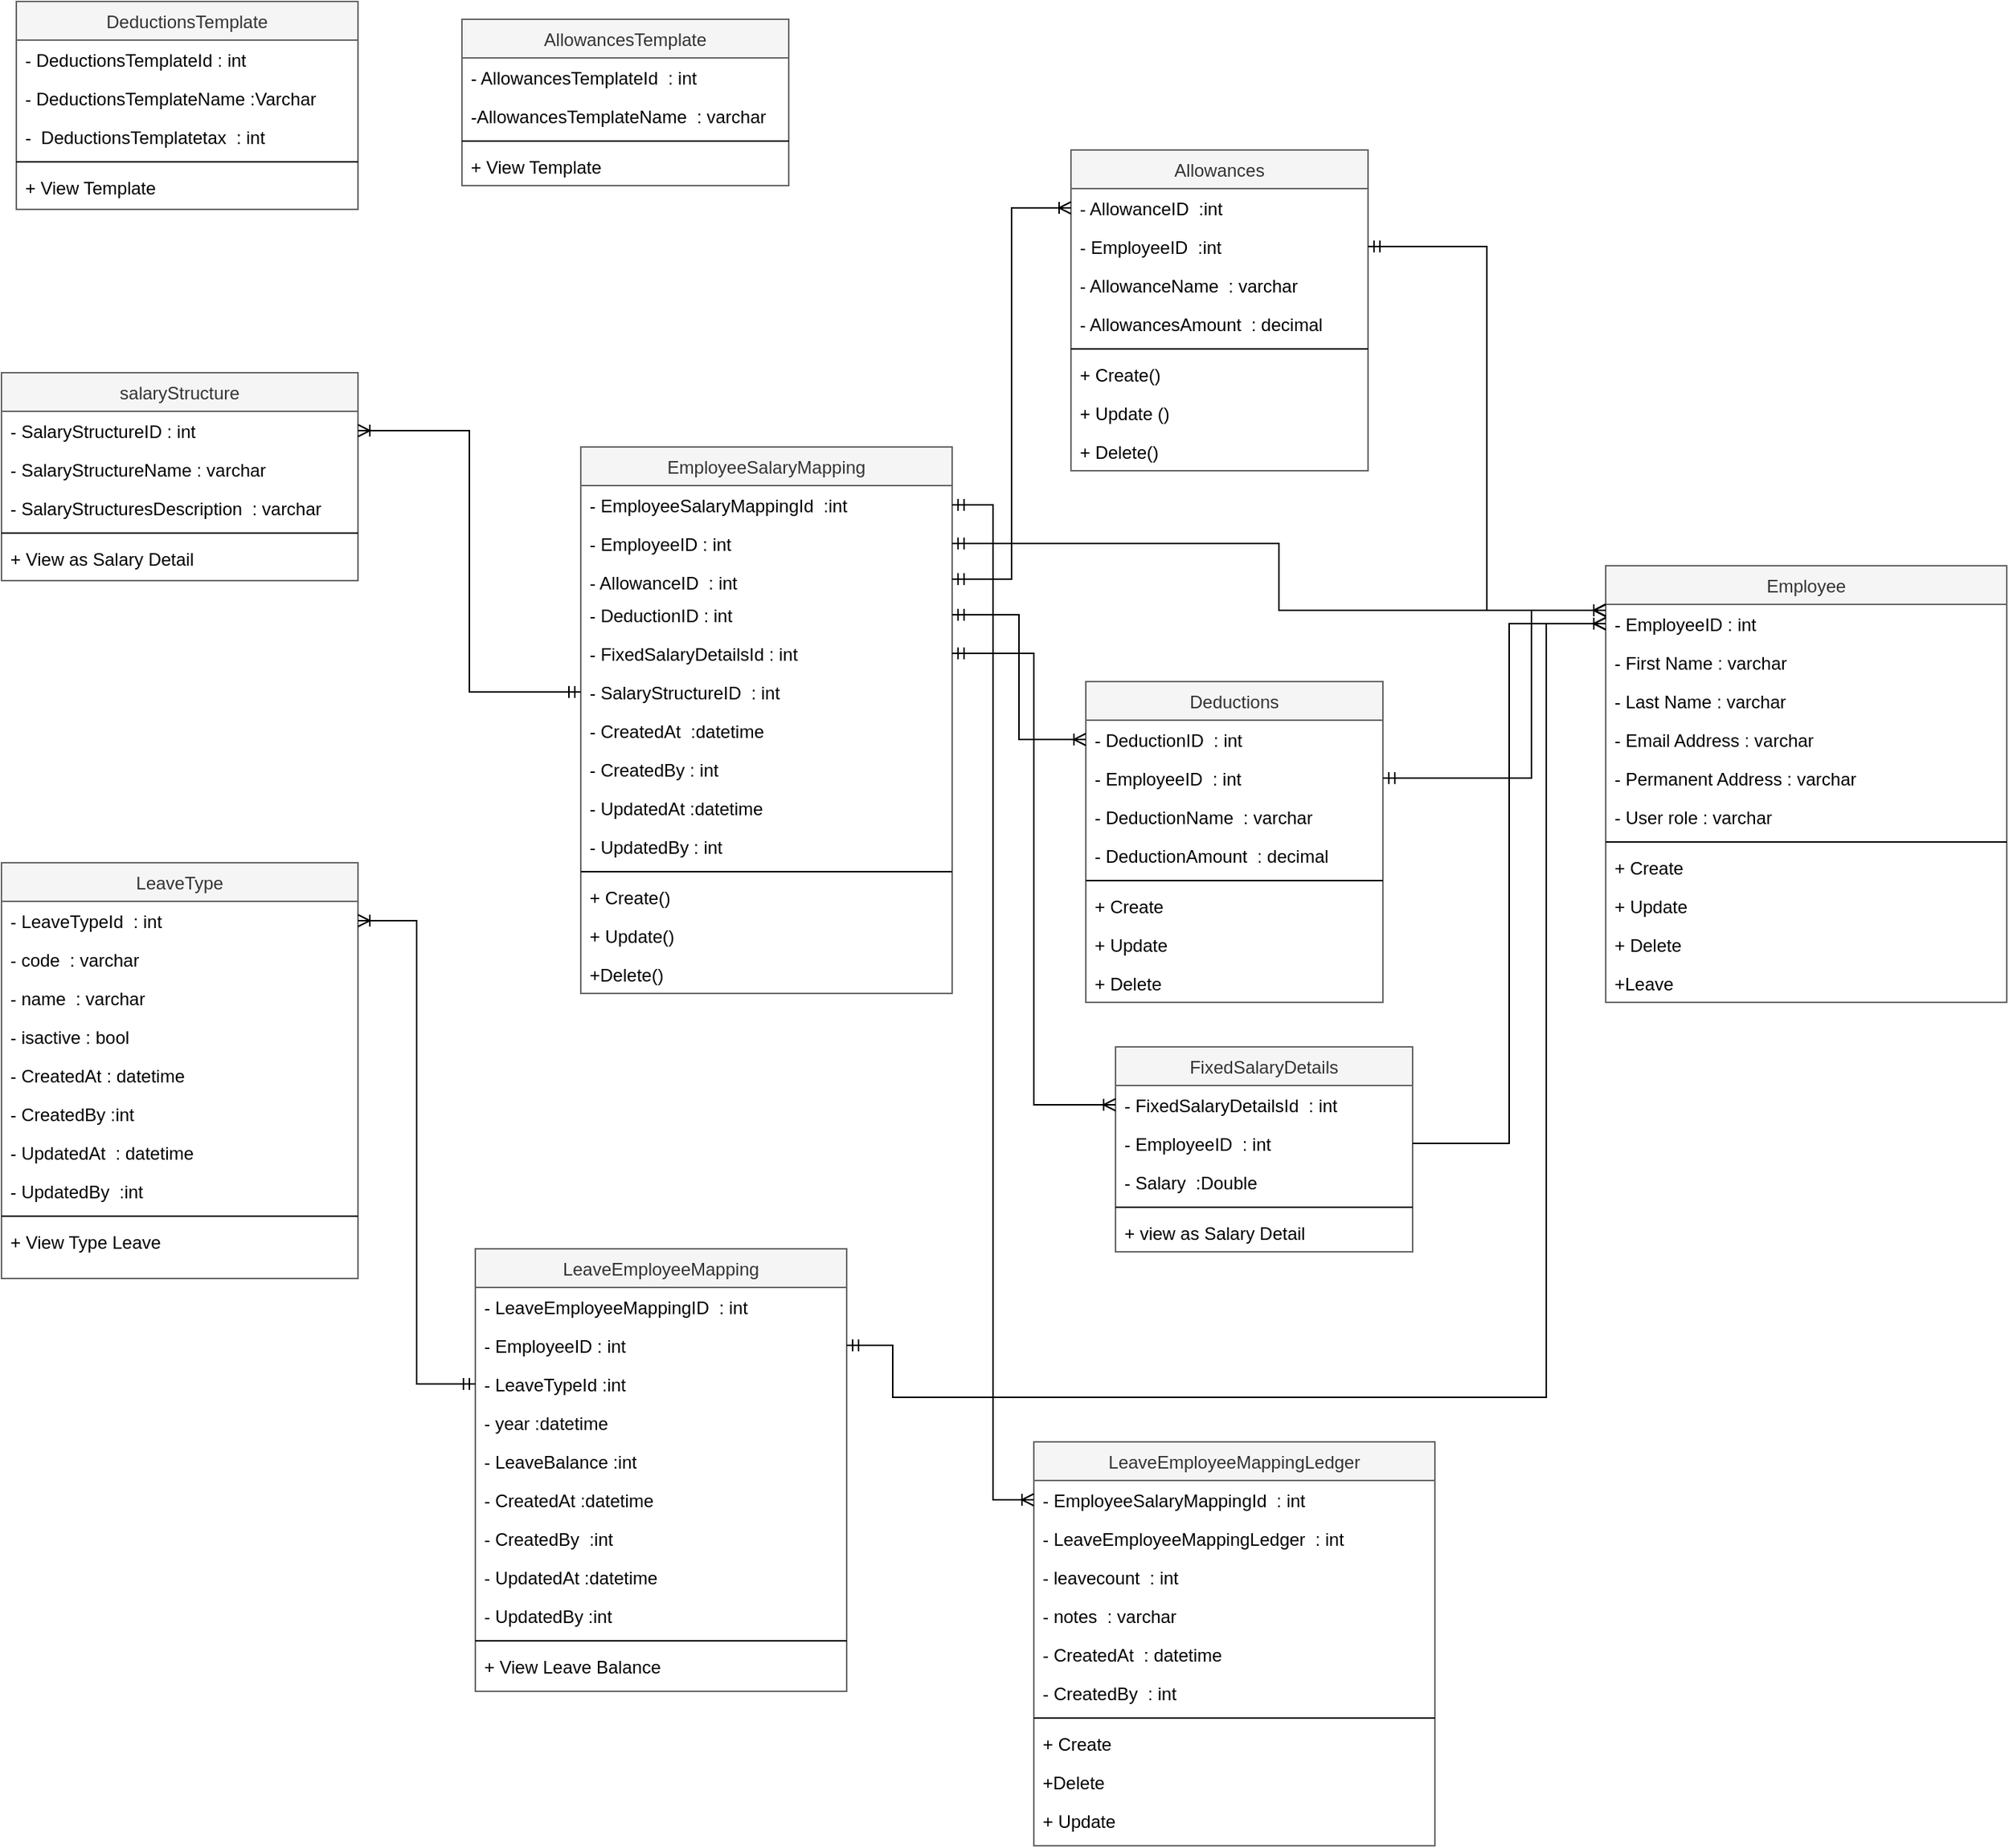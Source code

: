 <mxfile version="23.1.5" type="device">
  <diagram id="C5RBs43oDa-KdzZeNtuy" name="Page-1">
    <mxGraphModel dx="1434" dy="844" grid="1" gridSize="10" guides="1" tooltips="1" connect="1" arrows="1" fold="1" page="1" pageScale="1" pageWidth="827" pageHeight="1169" math="0" shadow="0">
      <root>
        <mxCell id="WIyWlLk6GJQsqaUBKTNV-0" />
        <mxCell id="WIyWlLk6GJQsqaUBKTNV-1" parent="WIyWlLk6GJQsqaUBKTNV-0" />
        <mxCell id="zkfFHV4jXpPFQw0GAbJ--0" value="Employee" style="swimlane;fontStyle=0;align=center;verticalAlign=top;childLayout=stackLayout;horizontal=1;startSize=26;horizontalStack=0;resizeParent=1;resizeLast=0;collapsible=1;marginBottom=0;rounded=0;shadow=0;strokeWidth=1;fillColor=#f5f5f5;fontColor=#333333;strokeColor=#666666;" parent="WIyWlLk6GJQsqaUBKTNV-1" vertex="1">
          <mxGeometry x="1160" y="400" width="270" height="294" as="geometry">
            <mxRectangle x="230" y="140" width="160" height="26" as="alternateBounds" />
          </mxGeometry>
        </mxCell>
        <mxCell id="zkfFHV4jXpPFQw0GAbJ--1" value="- EmployeeID : int" style="text;align=left;verticalAlign=top;spacingLeft=4;spacingRight=4;overflow=hidden;rotatable=0;points=[[0,0.5],[1,0.5]];portConstraint=eastwest;" parent="zkfFHV4jXpPFQw0GAbJ--0" vertex="1">
          <mxGeometry y="26" width="270" height="26" as="geometry" />
        </mxCell>
        <mxCell id="zkfFHV4jXpPFQw0GAbJ--2" value="- First Name : varchar" style="text;align=left;verticalAlign=top;spacingLeft=4;spacingRight=4;overflow=hidden;rotatable=0;points=[[0,0.5],[1,0.5]];portConstraint=eastwest;rounded=0;shadow=0;html=0;" parent="zkfFHV4jXpPFQw0GAbJ--0" vertex="1">
          <mxGeometry y="52" width="270" height="26" as="geometry" />
        </mxCell>
        <mxCell id="l7qwaDO7cJdVPo3V-h0B-66" value="- Last Name : varchar" style="text;align=left;verticalAlign=top;spacingLeft=4;spacingRight=4;overflow=hidden;rotatable=0;points=[[0,0.5],[1,0.5]];portConstraint=eastwest;rounded=0;shadow=0;html=0;" parent="zkfFHV4jXpPFQw0GAbJ--0" vertex="1">
          <mxGeometry y="78" width="270" height="26" as="geometry" />
        </mxCell>
        <mxCell id="l7qwaDO7cJdVPo3V-h0B-56" value="- Email Address : varchar" style="text;align=left;verticalAlign=top;spacingLeft=4;spacingRight=4;overflow=hidden;rotatable=0;points=[[0,0.5],[1,0.5]];portConstraint=eastwest;rounded=0;shadow=0;html=0;" parent="zkfFHV4jXpPFQw0GAbJ--0" vertex="1">
          <mxGeometry y="104" width="270" height="26" as="geometry" />
        </mxCell>
        <mxCell id="l7qwaDO7cJdVPo3V-h0B-57" value="- Permanent Address : varchar" style="text;align=left;verticalAlign=top;spacingLeft=4;spacingRight=4;overflow=hidden;rotatable=0;points=[[0,0.5],[1,0.5]];portConstraint=eastwest;rounded=0;shadow=0;html=0;" parent="zkfFHV4jXpPFQw0GAbJ--0" vertex="1">
          <mxGeometry y="130" width="270" height="26" as="geometry" />
        </mxCell>
        <mxCell id="l7qwaDO7cJdVPo3V-h0B-58" value="- User role : varchar" style="text;align=left;verticalAlign=top;spacingLeft=4;spacingRight=4;overflow=hidden;rotatable=0;points=[[0,0.5],[1,0.5]];portConstraint=eastwest;rounded=0;shadow=0;html=0;" parent="zkfFHV4jXpPFQw0GAbJ--0" vertex="1">
          <mxGeometry y="156" width="270" height="26" as="geometry" />
        </mxCell>
        <mxCell id="zkfFHV4jXpPFQw0GAbJ--4" value="" style="line;html=1;strokeWidth=1;align=left;verticalAlign=middle;spacingTop=-1;spacingLeft=3;spacingRight=3;rotatable=0;labelPosition=right;points=[];portConstraint=eastwest;" parent="zkfFHV4jXpPFQw0GAbJ--0" vertex="1">
          <mxGeometry y="182" width="270" height="8" as="geometry" />
        </mxCell>
        <mxCell id="UDZQQTCmkFuAUML0M9S1-17" value="+ Create" style="text;align=left;verticalAlign=top;spacingLeft=4;spacingRight=4;overflow=hidden;rotatable=0;points=[[0,0.5],[1,0.5]];portConstraint=eastwest;rounded=0;shadow=0;html=0;" parent="zkfFHV4jXpPFQw0GAbJ--0" vertex="1">
          <mxGeometry y="190" width="270" height="26" as="geometry" />
        </mxCell>
        <mxCell id="UDZQQTCmkFuAUML0M9S1-18" value="+ Update" style="text;align=left;verticalAlign=top;spacingLeft=4;spacingRight=4;overflow=hidden;rotatable=0;points=[[0,0.5],[1,0.5]];portConstraint=eastwest;rounded=0;shadow=0;html=0;" parent="zkfFHV4jXpPFQw0GAbJ--0" vertex="1">
          <mxGeometry y="216" width="270" height="26" as="geometry" />
        </mxCell>
        <mxCell id="UDZQQTCmkFuAUML0M9S1-19" value="+ Delete" style="text;align=left;verticalAlign=top;spacingLeft=4;spacingRight=4;overflow=hidden;rotatable=0;points=[[0,0.5],[1,0.5]];portConstraint=eastwest;rounded=0;shadow=0;html=0;" parent="zkfFHV4jXpPFQw0GAbJ--0" vertex="1">
          <mxGeometry y="242" width="270" height="26" as="geometry" />
        </mxCell>
        <mxCell id="UDZQQTCmkFuAUML0M9S1-20" value="+Leave" style="text;align=left;verticalAlign=top;spacingLeft=4;spacingRight=4;overflow=hidden;rotatable=0;points=[[0,0.5],[1,0.5]];portConstraint=eastwest;rounded=0;shadow=0;html=0;" parent="zkfFHV4jXpPFQw0GAbJ--0" vertex="1">
          <mxGeometry y="268" width="270" height="26" as="geometry" />
        </mxCell>
        <mxCell id="zkfFHV4jXpPFQw0GAbJ--6" value="salaryStructure" style="swimlane;fontStyle=0;align=center;verticalAlign=top;childLayout=stackLayout;horizontal=1;startSize=26;horizontalStack=0;resizeParent=1;resizeLast=0;collapsible=1;marginBottom=0;rounded=0;shadow=0;strokeWidth=1;fillColor=#f5f5f5;fontColor=#333333;strokeColor=#666666;" parent="WIyWlLk6GJQsqaUBKTNV-1" vertex="1">
          <mxGeometry x="80" y="270" width="240" height="140" as="geometry">
            <mxRectangle x="130" y="380" width="160" height="26" as="alternateBounds" />
          </mxGeometry>
        </mxCell>
        <mxCell id="zkfFHV4jXpPFQw0GAbJ--8" value="- SalaryStructureID : int " style="text;align=left;verticalAlign=top;spacingLeft=4;spacingRight=4;overflow=hidden;rotatable=0;points=[[0,0.5],[1,0.5]];portConstraint=eastwest;rounded=0;shadow=0;html=0;" parent="zkfFHV4jXpPFQw0GAbJ--6" vertex="1">
          <mxGeometry y="26" width="240" height="26" as="geometry" />
        </mxCell>
        <mxCell id="l7qwaDO7cJdVPo3V-h0B-0" value="- SalaryStructureName : varchar" style="text;align=left;verticalAlign=top;spacingLeft=4;spacingRight=4;overflow=hidden;rotatable=0;points=[[0,0.5],[1,0.5]];portConstraint=eastwest;rounded=0;shadow=0;html=0;" parent="zkfFHV4jXpPFQw0GAbJ--6" vertex="1">
          <mxGeometry y="52" width="240" height="26" as="geometry" />
        </mxCell>
        <mxCell id="l7qwaDO7cJdVPo3V-h0B-1" value="- SalaryStructuresDescription  : varchar" style="text;align=left;verticalAlign=top;spacingLeft=4;spacingRight=4;overflow=hidden;rotatable=0;points=[[0,0.5],[1,0.5]];portConstraint=eastwest;rounded=0;shadow=0;html=0;" parent="zkfFHV4jXpPFQw0GAbJ--6" vertex="1">
          <mxGeometry y="78" width="240" height="26" as="geometry" />
        </mxCell>
        <mxCell id="zkfFHV4jXpPFQw0GAbJ--9" value="" style="line;html=1;strokeWidth=1;align=left;verticalAlign=middle;spacingTop=-1;spacingLeft=3;spacingRight=3;rotatable=0;labelPosition=right;points=[];portConstraint=eastwest;" parent="zkfFHV4jXpPFQw0GAbJ--6" vertex="1">
          <mxGeometry y="104" width="240" height="8" as="geometry" />
        </mxCell>
        <mxCell id="UDZQQTCmkFuAUML0M9S1-66" value="+ View as Salary Detail" style="text;align=left;verticalAlign=top;spacingLeft=4;spacingRight=4;overflow=hidden;rotatable=0;points=[[0,0.5],[1,0.5]];portConstraint=eastwest;rounded=0;shadow=0;html=0;" parent="zkfFHV4jXpPFQw0GAbJ--6" vertex="1">
          <mxGeometry y="112" width="240" height="26" as="geometry" />
        </mxCell>
        <mxCell id="zkfFHV4jXpPFQw0GAbJ--13" value="Allowances   " style="swimlane;fontStyle=0;align=center;verticalAlign=top;childLayout=stackLayout;horizontal=1;startSize=26;horizontalStack=0;resizeParent=1;resizeLast=0;collapsible=1;marginBottom=0;rounded=0;shadow=0;strokeWidth=1;fillColor=#f5f5f5;fontColor=#333333;strokeColor=#666666;" parent="WIyWlLk6GJQsqaUBKTNV-1" vertex="1">
          <mxGeometry x="800" y="120" width="200" height="216" as="geometry">
            <mxRectangle x="340" y="380" width="170" height="26" as="alternateBounds" />
          </mxGeometry>
        </mxCell>
        <mxCell id="zkfFHV4jXpPFQw0GAbJ--14" value="- AllowanceID  :int" style="text;align=left;verticalAlign=top;spacingLeft=4;spacingRight=4;overflow=hidden;rotatable=0;points=[[0,0.5],[1,0.5]];portConstraint=eastwest;" parent="zkfFHV4jXpPFQw0GAbJ--13" vertex="1">
          <mxGeometry y="26" width="200" height="26" as="geometry" />
        </mxCell>
        <mxCell id="DMn0NqlIzRuPZ1gUSXcB-1" value="- EmployeeID  :int" style="text;align=left;verticalAlign=top;spacingLeft=4;spacingRight=4;overflow=hidden;rotatable=0;points=[[0,0.5],[1,0.5]];portConstraint=eastwest;" parent="zkfFHV4jXpPFQw0GAbJ--13" vertex="1">
          <mxGeometry y="52" width="200" height="26" as="geometry" />
        </mxCell>
        <mxCell id="l7qwaDO7cJdVPo3V-h0B-2" value="- AllowanceName  : varchar" style="text;align=left;verticalAlign=top;spacingLeft=4;spacingRight=4;overflow=hidden;rotatable=0;points=[[0,0.5],[1,0.5]];portConstraint=eastwest;" parent="zkfFHV4jXpPFQw0GAbJ--13" vertex="1">
          <mxGeometry y="78" width="200" height="26" as="geometry" />
        </mxCell>
        <mxCell id="l7qwaDO7cJdVPo3V-h0B-3" value="- AllowancesAmount  : decimal" style="text;align=left;verticalAlign=top;spacingLeft=4;spacingRight=4;overflow=hidden;rotatable=0;points=[[0,0.5],[1,0.5]];portConstraint=eastwest;" parent="zkfFHV4jXpPFQw0GAbJ--13" vertex="1">
          <mxGeometry y="104" width="200" height="26" as="geometry" />
        </mxCell>
        <mxCell id="zkfFHV4jXpPFQw0GAbJ--15" value="" style="line;html=1;strokeWidth=1;align=left;verticalAlign=middle;spacingTop=-1;spacingLeft=3;spacingRight=3;rotatable=0;labelPosition=right;points=[];portConstraint=eastwest;" parent="zkfFHV4jXpPFQw0GAbJ--13" vertex="1">
          <mxGeometry y="130" width="200" height="8" as="geometry" />
        </mxCell>
        <mxCell id="UDZQQTCmkFuAUML0M9S1-22" value="+ Create()" style="text;align=left;verticalAlign=top;spacingLeft=4;spacingRight=4;overflow=hidden;rotatable=0;points=[[0,0.5],[1,0.5]];portConstraint=eastwest;" parent="zkfFHV4jXpPFQw0GAbJ--13" vertex="1">
          <mxGeometry y="138" width="200" height="26" as="geometry" />
        </mxCell>
        <mxCell id="UDZQQTCmkFuAUML0M9S1-64" value="+ Update ()" style="text;align=left;verticalAlign=top;spacingLeft=4;spacingRight=4;overflow=hidden;rotatable=0;points=[[0,0.5],[1,0.5]];portConstraint=eastwest;" parent="zkfFHV4jXpPFQw0GAbJ--13" vertex="1">
          <mxGeometry y="164" width="200" height="26" as="geometry" />
        </mxCell>
        <mxCell id="UDZQQTCmkFuAUML0M9S1-65" value="+ Delete()" style="text;align=left;verticalAlign=top;spacingLeft=4;spacingRight=4;overflow=hidden;rotatable=0;points=[[0,0.5],[1,0.5]];portConstraint=eastwest;" parent="zkfFHV4jXpPFQw0GAbJ--13" vertex="1">
          <mxGeometry y="190" width="200" height="26" as="geometry" />
        </mxCell>
        <mxCell id="zkfFHV4jXpPFQw0GAbJ--17" value="FixedSalaryDetails" style="swimlane;fontStyle=0;align=center;verticalAlign=top;childLayout=stackLayout;horizontal=1;startSize=26;horizontalStack=0;resizeParent=1;resizeLast=0;collapsible=1;marginBottom=0;rounded=0;shadow=0;strokeWidth=1;fillColor=#f5f5f5;fontColor=#333333;strokeColor=#666666;" parent="WIyWlLk6GJQsqaUBKTNV-1" vertex="1">
          <mxGeometry x="830" y="724" width="200" height="138" as="geometry">
            <mxRectangle x="550" y="140" width="160" height="26" as="alternateBounds" />
          </mxGeometry>
        </mxCell>
        <mxCell id="zkfFHV4jXpPFQw0GAbJ--18" value="- FixedSalaryDetailsId  : int" style="text;align=left;verticalAlign=top;spacingLeft=4;spacingRight=4;overflow=hidden;rotatable=0;points=[[0,0.5],[1,0.5]];portConstraint=eastwest;" parent="zkfFHV4jXpPFQw0GAbJ--17" vertex="1">
          <mxGeometry y="26" width="200" height="26" as="geometry" />
        </mxCell>
        <mxCell id="zkfFHV4jXpPFQw0GAbJ--19" value="- EmployeeID  : int" style="text;align=left;verticalAlign=top;spacingLeft=4;spacingRight=4;overflow=hidden;rotatable=0;points=[[0,0.5],[1,0.5]];portConstraint=eastwest;rounded=0;shadow=0;html=0;" parent="zkfFHV4jXpPFQw0GAbJ--17" vertex="1">
          <mxGeometry y="52" width="200" height="26" as="geometry" />
        </mxCell>
        <mxCell id="zkfFHV4jXpPFQw0GAbJ--20" value="- Salary  :Double" style="text;align=left;verticalAlign=top;spacingLeft=4;spacingRight=4;overflow=hidden;rotatable=0;points=[[0,0.5],[1,0.5]];portConstraint=eastwest;rounded=0;shadow=0;html=0;" parent="zkfFHV4jXpPFQw0GAbJ--17" vertex="1">
          <mxGeometry y="78" width="200" height="26" as="geometry" />
        </mxCell>
        <mxCell id="zkfFHV4jXpPFQw0GAbJ--23" value="" style="line;html=1;strokeWidth=1;align=left;verticalAlign=middle;spacingTop=-1;spacingLeft=3;spacingRight=3;rotatable=0;labelPosition=right;points=[];portConstraint=eastwest;" parent="zkfFHV4jXpPFQw0GAbJ--17" vertex="1">
          <mxGeometry y="104" width="200" height="8" as="geometry" />
        </mxCell>
        <mxCell id="UDZQQTCmkFuAUML0M9S1-58" value="+ view as Salary Detail" style="text;align=left;verticalAlign=top;spacingLeft=4;spacingRight=4;overflow=hidden;rotatable=0;points=[[0,0.5],[1,0.5]];portConstraint=eastwest;rounded=0;shadow=0;html=0;" parent="zkfFHV4jXpPFQw0GAbJ--17" vertex="1">
          <mxGeometry y="112" width="200" height="26" as="geometry" />
        </mxCell>
        <mxCell id="DMn0NqlIzRuPZ1gUSXcB-2" value="AllowancesTemplate " style="swimlane;fontStyle=0;align=center;verticalAlign=top;childLayout=stackLayout;horizontal=1;startSize=26;horizontalStack=0;resizeParent=1;resizeLast=0;collapsible=1;marginBottom=0;rounded=0;shadow=0;strokeWidth=1;fillColor=#f5f5f5;fontColor=#333333;strokeColor=#666666;" parent="WIyWlLk6GJQsqaUBKTNV-1" vertex="1">
          <mxGeometry x="390" y="32" width="220" height="112" as="geometry">
            <mxRectangle x="340" y="380" width="170" height="26" as="alternateBounds" />
          </mxGeometry>
        </mxCell>
        <mxCell id="DMn0NqlIzRuPZ1gUSXcB-3" value="- AllowancesTemplateId  : int" style="text;align=left;verticalAlign=top;spacingLeft=4;spacingRight=4;overflow=hidden;rotatable=0;points=[[0,0.5],[1,0.5]];portConstraint=eastwest;" parent="DMn0NqlIzRuPZ1gUSXcB-2" vertex="1">
          <mxGeometry y="26" width="220" height="26" as="geometry" />
        </mxCell>
        <mxCell id="DMn0NqlIzRuPZ1gUSXcB-5" value="-AllowancesTemplateName  : varchar" style="text;align=left;verticalAlign=top;spacingLeft=4;spacingRight=4;overflow=hidden;rotatable=0;points=[[0,0.5],[1,0.5]];portConstraint=eastwest;" parent="DMn0NqlIzRuPZ1gUSXcB-2" vertex="1">
          <mxGeometry y="52" width="220" height="26" as="geometry" />
        </mxCell>
        <mxCell id="DMn0NqlIzRuPZ1gUSXcB-4" value="" style="line;html=1;strokeWidth=1;align=left;verticalAlign=middle;spacingTop=-1;spacingLeft=3;spacingRight=3;rotatable=0;labelPosition=right;points=[];portConstraint=eastwest;" parent="DMn0NqlIzRuPZ1gUSXcB-2" vertex="1">
          <mxGeometry y="78" width="220" height="8" as="geometry" />
        </mxCell>
        <mxCell id="UDZQQTCmkFuAUML0M9S1-29" value="+ View Template" style="text;align=left;verticalAlign=top;spacingLeft=4;spacingRight=4;overflow=hidden;rotatable=0;points=[[0,0.5],[1,0.5]];portConstraint=eastwest;" parent="DMn0NqlIzRuPZ1gUSXcB-2" vertex="1">
          <mxGeometry y="86" width="220" height="26" as="geometry" />
        </mxCell>
        <mxCell id="DMn0NqlIzRuPZ1gUSXcB-6" value="EmployeeSalaryMapping    " style="swimlane;fontStyle=0;align=center;verticalAlign=top;childLayout=stackLayout;horizontal=1;startSize=26;horizontalStack=0;resizeParent=1;resizeLast=0;collapsible=1;marginBottom=0;rounded=0;shadow=0;strokeWidth=1;fillColor=#f5f5f5;fontColor=#333333;strokeColor=#666666;" parent="WIyWlLk6GJQsqaUBKTNV-1" vertex="1">
          <mxGeometry x="470" y="320" width="250" height="368" as="geometry">
            <mxRectangle x="340" y="380" width="170" height="26" as="alternateBounds" />
          </mxGeometry>
        </mxCell>
        <mxCell id="DMn0NqlIzRuPZ1gUSXcB-7" value="- EmployeeSalaryMappingId  :int" style="text;align=left;verticalAlign=top;spacingLeft=4;spacingRight=4;overflow=hidden;rotatable=0;points=[[0,0.5],[1,0.5]];portConstraint=eastwest;" parent="DMn0NqlIzRuPZ1gUSXcB-6" vertex="1">
          <mxGeometry y="26" width="250" height="26" as="geometry" />
        </mxCell>
        <mxCell id="DMn0NqlIzRuPZ1gUSXcB-9" value="- EmployeeID : int" style="text;align=left;verticalAlign=top;spacingLeft=4;spacingRight=4;overflow=hidden;rotatable=0;points=[[0,0.5],[1,0.5]];portConstraint=eastwest;" parent="DMn0NqlIzRuPZ1gUSXcB-6" vertex="1">
          <mxGeometry y="52" width="250" height="26" as="geometry" />
        </mxCell>
        <mxCell id="l7qwaDO7cJdVPo3V-h0B-13" value="- AllowanceID  : int" style="text;align=left;verticalAlign=top;spacingLeft=4;spacingRight=4;overflow=hidden;rotatable=0;points=[[0,0.5],[1,0.5]];portConstraint=eastwest;" parent="DMn0NqlIzRuPZ1gUSXcB-6" vertex="1">
          <mxGeometry y="78" width="250" height="22" as="geometry" />
        </mxCell>
        <mxCell id="l7qwaDO7cJdVPo3V-h0B-14" value="- DeductionID : int" style="text;align=left;verticalAlign=top;spacingLeft=4;spacingRight=4;overflow=hidden;rotatable=0;points=[[0,0.5],[1,0.5]];portConstraint=eastwest;" parent="DMn0NqlIzRuPZ1gUSXcB-6" vertex="1">
          <mxGeometry y="100" width="250" height="26" as="geometry" />
        </mxCell>
        <mxCell id="l7qwaDO7cJdVPo3V-h0B-15" value="- FixedSalaryDetailsId : int" style="text;align=left;verticalAlign=top;spacingLeft=4;spacingRight=4;overflow=hidden;rotatable=0;points=[[0,0.5],[1,0.5]];portConstraint=eastwest;" parent="DMn0NqlIzRuPZ1gUSXcB-6" vertex="1">
          <mxGeometry y="126" width="250" height="26" as="geometry" />
        </mxCell>
        <mxCell id="l7qwaDO7cJdVPo3V-h0B-16" value="- SalaryStructureID  : int" style="text;align=left;verticalAlign=top;spacingLeft=4;spacingRight=4;overflow=hidden;rotatable=0;points=[[0,0.5],[1,0.5]];portConstraint=eastwest;" parent="DMn0NqlIzRuPZ1gUSXcB-6" vertex="1">
          <mxGeometry y="152" width="250" height="26" as="geometry" />
        </mxCell>
        <mxCell id="l7qwaDO7cJdVPo3V-h0B-17" value="- CreatedAt  :datetime" style="text;align=left;verticalAlign=top;spacingLeft=4;spacingRight=4;overflow=hidden;rotatable=0;points=[[0,0.5],[1,0.5]];portConstraint=eastwest;" parent="DMn0NqlIzRuPZ1gUSXcB-6" vertex="1">
          <mxGeometry y="178" width="250" height="26" as="geometry" />
        </mxCell>
        <mxCell id="l7qwaDO7cJdVPo3V-h0B-18" value="- CreatedBy : int" style="text;align=left;verticalAlign=top;spacingLeft=4;spacingRight=4;overflow=hidden;rotatable=0;points=[[0,0.5],[1,0.5]];portConstraint=eastwest;" parent="DMn0NqlIzRuPZ1gUSXcB-6" vertex="1">
          <mxGeometry y="204" width="250" height="26" as="geometry" />
        </mxCell>
        <mxCell id="l7qwaDO7cJdVPo3V-h0B-19" value="- UpdatedAt :datetime" style="text;align=left;verticalAlign=top;spacingLeft=4;spacingRight=4;overflow=hidden;rotatable=0;points=[[0,0.5],[1,0.5]];portConstraint=eastwest;" parent="DMn0NqlIzRuPZ1gUSXcB-6" vertex="1">
          <mxGeometry y="230" width="250" height="26" as="geometry" />
        </mxCell>
        <mxCell id="l7qwaDO7cJdVPo3V-h0B-22" value="- UpdatedBy : int" style="text;align=left;verticalAlign=top;spacingLeft=4;spacingRight=4;overflow=hidden;rotatable=0;points=[[0,0.5],[1,0.5]];portConstraint=eastwest;" parent="DMn0NqlIzRuPZ1gUSXcB-6" vertex="1">
          <mxGeometry y="256" width="250" height="26" as="geometry" />
        </mxCell>
        <mxCell id="DMn0NqlIzRuPZ1gUSXcB-8" value="" style="line;html=1;strokeWidth=1;align=left;verticalAlign=middle;spacingTop=-1;spacingLeft=3;spacingRight=3;rotatable=0;labelPosition=right;points=[];portConstraint=eastwest;" parent="DMn0NqlIzRuPZ1gUSXcB-6" vertex="1">
          <mxGeometry y="282" width="250" height="8" as="geometry" />
        </mxCell>
        <mxCell id="UDZQQTCmkFuAUML0M9S1-59" value="+ Create()" style="text;align=left;verticalAlign=top;spacingLeft=4;spacingRight=4;overflow=hidden;rotatable=0;points=[[0,0.5],[1,0.5]];portConstraint=eastwest;" parent="DMn0NqlIzRuPZ1gUSXcB-6" vertex="1">
          <mxGeometry y="290" width="250" height="26" as="geometry" />
        </mxCell>
        <mxCell id="UDZQQTCmkFuAUML0M9S1-60" value="+ Update() " style="text;align=left;verticalAlign=top;spacingLeft=4;spacingRight=4;overflow=hidden;rotatable=0;points=[[0,0.5],[1,0.5]];portConstraint=eastwest;" parent="DMn0NqlIzRuPZ1gUSXcB-6" vertex="1">
          <mxGeometry y="316" width="250" height="26" as="geometry" />
        </mxCell>
        <mxCell id="UDZQQTCmkFuAUML0M9S1-61" value="+Delete()" style="text;align=left;verticalAlign=top;spacingLeft=4;spacingRight=4;overflow=hidden;rotatable=0;points=[[0,0.5],[1,0.5]];portConstraint=eastwest;" parent="DMn0NqlIzRuPZ1gUSXcB-6" vertex="1">
          <mxGeometry y="342" width="250" height="26" as="geometry" />
        </mxCell>
        <mxCell id="DMn0NqlIzRuPZ1gUSXcB-14" value="DeductionsTemplate      " style="swimlane;fontStyle=0;align=center;verticalAlign=top;childLayout=stackLayout;horizontal=1;startSize=26;horizontalStack=0;resizeParent=1;resizeLast=0;collapsible=1;marginBottom=0;rounded=0;shadow=0;strokeWidth=1;fillColor=#f5f5f5;fontColor=#333333;strokeColor=#666666;" parent="WIyWlLk6GJQsqaUBKTNV-1" vertex="1">
          <mxGeometry x="90" y="20" width="230" height="140" as="geometry">
            <mxRectangle x="340" y="380" width="170" height="26" as="alternateBounds" />
          </mxGeometry>
        </mxCell>
        <mxCell id="DMn0NqlIzRuPZ1gUSXcB-15" value="- DeductionsTemplateId : int " style="text;align=left;verticalAlign=top;spacingLeft=4;spacingRight=4;overflow=hidden;rotatable=0;points=[[0,0.5],[1,0.5]];portConstraint=eastwest;" parent="DMn0NqlIzRuPZ1gUSXcB-14" vertex="1">
          <mxGeometry y="26" width="230" height="26" as="geometry" />
        </mxCell>
        <mxCell id="DMn0NqlIzRuPZ1gUSXcB-17" value="- DeductionsTemplateName :Varchar" style="text;align=left;verticalAlign=top;spacingLeft=4;spacingRight=4;overflow=hidden;rotatable=0;points=[[0,0.5],[1,0.5]];portConstraint=eastwest;" parent="DMn0NqlIzRuPZ1gUSXcB-14" vertex="1">
          <mxGeometry y="52" width="230" height="26" as="geometry" />
        </mxCell>
        <mxCell id="l7qwaDO7cJdVPo3V-h0B-24" value="-  DeductionsTemplatetax  : int " style="text;align=left;verticalAlign=top;spacingLeft=4;spacingRight=4;overflow=hidden;rotatable=0;points=[[0,0.5],[1,0.5]];portConstraint=eastwest;" parent="DMn0NqlIzRuPZ1gUSXcB-14" vertex="1">
          <mxGeometry y="78" width="230" height="26" as="geometry" />
        </mxCell>
        <mxCell id="DMn0NqlIzRuPZ1gUSXcB-16" value="" style="line;html=1;strokeWidth=1;align=left;verticalAlign=middle;spacingTop=-1;spacingLeft=3;spacingRight=3;rotatable=0;labelPosition=right;points=[];portConstraint=eastwest;" parent="DMn0NqlIzRuPZ1gUSXcB-14" vertex="1">
          <mxGeometry y="104" width="230" height="8" as="geometry" />
        </mxCell>
        <mxCell id="UDZQQTCmkFuAUML0M9S1-27" value="+ View Template" style="text;align=left;verticalAlign=top;spacingLeft=4;spacingRight=4;overflow=hidden;rotatable=0;points=[[0,0.5],[1,0.5]];portConstraint=eastwest;" parent="DMn0NqlIzRuPZ1gUSXcB-14" vertex="1">
          <mxGeometry y="112" width="230" height="26" as="geometry" />
        </mxCell>
        <mxCell id="DMn0NqlIzRuPZ1gUSXcB-18" value="LeaveType                " style="swimlane;fontStyle=0;align=center;verticalAlign=top;childLayout=stackLayout;horizontal=1;startSize=26;horizontalStack=0;resizeParent=1;resizeLast=0;collapsible=1;marginBottom=0;rounded=0;shadow=0;strokeWidth=1;fillColor=#f5f5f5;fontColor=#333333;strokeColor=#666666;" parent="WIyWlLk6GJQsqaUBKTNV-1" vertex="1">
          <mxGeometry x="80" y="600" width="240" height="280" as="geometry">
            <mxRectangle x="340" y="380" width="170" height="26" as="alternateBounds" />
          </mxGeometry>
        </mxCell>
        <mxCell id="DMn0NqlIzRuPZ1gUSXcB-19" value="- LeaveTypeId  : int" style="text;align=left;verticalAlign=top;spacingLeft=4;spacingRight=4;overflow=hidden;rotatable=0;points=[[0,0.5],[1,0.5]];portConstraint=eastwest;" parent="DMn0NqlIzRuPZ1gUSXcB-18" vertex="1">
          <mxGeometry y="26" width="240" height="26" as="geometry" />
        </mxCell>
        <mxCell id="DMn0NqlIzRuPZ1gUSXcB-21" value="- code  : varchar" style="text;align=left;verticalAlign=top;spacingLeft=4;spacingRight=4;overflow=hidden;rotatable=0;points=[[0,0.5],[1,0.5]];portConstraint=eastwest;" parent="DMn0NqlIzRuPZ1gUSXcB-18" vertex="1">
          <mxGeometry y="52" width="240" height="26" as="geometry" />
        </mxCell>
        <mxCell id="l7qwaDO7cJdVPo3V-h0B-26" value="- name  : varchar" style="text;align=left;verticalAlign=top;spacingLeft=4;spacingRight=4;overflow=hidden;rotatable=0;points=[[0,0.5],[1,0.5]];portConstraint=eastwest;" parent="DMn0NqlIzRuPZ1gUSXcB-18" vertex="1">
          <mxGeometry y="78" width="240" height="26" as="geometry" />
        </mxCell>
        <mxCell id="l7qwaDO7cJdVPo3V-h0B-27" value="- isactive : bool" style="text;align=left;verticalAlign=top;spacingLeft=4;spacingRight=4;overflow=hidden;rotatable=0;points=[[0,0.5],[1,0.5]];portConstraint=eastwest;" parent="DMn0NqlIzRuPZ1gUSXcB-18" vertex="1">
          <mxGeometry y="104" width="240" height="26" as="geometry" />
        </mxCell>
        <mxCell id="l7qwaDO7cJdVPo3V-h0B-28" value="- CreatedAt : datetime" style="text;align=left;verticalAlign=top;spacingLeft=4;spacingRight=4;overflow=hidden;rotatable=0;points=[[0,0.5],[1,0.5]];portConstraint=eastwest;" parent="DMn0NqlIzRuPZ1gUSXcB-18" vertex="1">
          <mxGeometry y="130" width="240" height="26" as="geometry" />
        </mxCell>
        <mxCell id="l7qwaDO7cJdVPo3V-h0B-29" value="- CreatedBy :int" style="text;align=left;verticalAlign=top;spacingLeft=4;spacingRight=4;overflow=hidden;rotatable=0;points=[[0,0.5],[1,0.5]];portConstraint=eastwest;" parent="DMn0NqlIzRuPZ1gUSXcB-18" vertex="1">
          <mxGeometry y="156" width="240" height="26" as="geometry" />
        </mxCell>
        <mxCell id="l7qwaDO7cJdVPo3V-h0B-30" value="- UpdatedAt  : datetime" style="text;align=left;verticalAlign=top;spacingLeft=4;spacingRight=4;overflow=hidden;rotatable=0;points=[[0,0.5],[1,0.5]];portConstraint=eastwest;" parent="DMn0NqlIzRuPZ1gUSXcB-18" vertex="1">
          <mxGeometry y="182" width="240" height="26" as="geometry" />
        </mxCell>
        <mxCell id="l7qwaDO7cJdVPo3V-h0B-31" value="- UpdatedBy  :int" style="text;align=left;verticalAlign=top;spacingLeft=4;spacingRight=4;overflow=hidden;rotatable=0;points=[[0,0.5],[1,0.5]];portConstraint=eastwest;" parent="DMn0NqlIzRuPZ1gUSXcB-18" vertex="1">
          <mxGeometry y="208" width="240" height="26" as="geometry" />
        </mxCell>
        <mxCell id="DMn0NqlIzRuPZ1gUSXcB-20" value="" style="line;html=1;strokeWidth=1;align=left;verticalAlign=middle;spacingTop=-1;spacingLeft=3;spacingRight=3;rotatable=0;labelPosition=right;points=[];portConstraint=eastwest;" parent="DMn0NqlIzRuPZ1gUSXcB-18" vertex="1">
          <mxGeometry y="234" width="240" height="8" as="geometry" />
        </mxCell>
        <mxCell id="UDZQQTCmkFuAUML0M9S1-42" value="+ View Type Leave" style="text;align=left;verticalAlign=top;spacingLeft=4;spacingRight=4;overflow=hidden;rotatable=0;points=[[0,0.5],[1,0.5]];portConstraint=eastwest;" parent="DMn0NqlIzRuPZ1gUSXcB-18" vertex="1">
          <mxGeometry y="242" width="240" height="26" as="geometry" />
        </mxCell>
        <mxCell id="DMn0NqlIzRuPZ1gUSXcB-22" value="LeaveEmployeeMapping " style="swimlane;fontStyle=0;align=center;verticalAlign=top;childLayout=stackLayout;horizontal=1;startSize=26;horizontalStack=0;resizeParent=1;resizeLast=0;collapsible=1;marginBottom=0;rounded=0;shadow=0;strokeWidth=1;fillColor=#f5f5f5;fontColor=#333333;strokeColor=#666666;" parent="WIyWlLk6GJQsqaUBKTNV-1" vertex="1">
          <mxGeometry x="399" y="860" width="250" height="298" as="geometry">
            <mxRectangle x="340" y="380" width="170" height="26" as="alternateBounds" />
          </mxGeometry>
        </mxCell>
        <mxCell id="DMn0NqlIzRuPZ1gUSXcB-23" value="- LeaveEmployeeMappingID  : int" style="text;align=left;verticalAlign=top;spacingLeft=4;spacingRight=4;overflow=hidden;rotatable=0;points=[[0,0.5],[1,0.5]];portConstraint=eastwest;" parent="DMn0NqlIzRuPZ1gUSXcB-22" vertex="1">
          <mxGeometry y="26" width="250" height="26" as="geometry" />
        </mxCell>
        <mxCell id="DMn0NqlIzRuPZ1gUSXcB-25" value="- EmployeeID : int" style="text;align=left;verticalAlign=top;spacingLeft=4;spacingRight=4;overflow=hidden;rotatable=0;points=[[0,0.5],[1,0.5]];portConstraint=eastwest;" parent="DMn0NqlIzRuPZ1gUSXcB-22" vertex="1">
          <mxGeometry y="52" width="250" height="26" as="geometry" />
        </mxCell>
        <mxCell id="l7qwaDO7cJdVPo3V-h0B-35" value="- LeaveTypeId :int" style="text;align=left;verticalAlign=top;spacingLeft=4;spacingRight=4;overflow=hidden;rotatable=0;points=[[0,0.5],[1,0.5]];portConstraint=eastwest;" parent="DMn0NqlIzRuPZ1gUSXcB-22" vertex="1">
          <mxGeometry y="78" width="250" height="26" as="geometry" />
        </mxCell>
        <mxCell id="l7qwaDO7cJdVPo3V-h0B-36" value="- year :datetime" style="text;align=left;verticalAlign=top;spacingLeft=4;spacingRight=4;overflow=hidden;rotatable=0;points=[[0,0.5],[1,0.5]];portConstraint=eastwest;" parent="DMn0NqlIzRuPZ1gUSXcB-22" vertex="1">
          <mxGeometry y="104" width="250" height="26" as="geometry" />
        </mxCell>
        <mxCell id="l7qwaDO7cJdVPo3V-h0B-37" value="- LeaveBalance :int" style="text;align=left;verticalAlign=top;spacingLeft=4;spacingRight=4;overflow=hidden;rotatable=0;points=[[0,0.5],[1,0.5]];portConstraint=eastwest;" parent="DMn0NqlIzRuPZ1gUSXcB-22" vertex="1">
          <mxGeometry y="130" width="250" height="26" as="geometry" />
        </mxCell>
        <mxCell id="l7qwaDO7cJdVPo3V-h0B-38" value="- CreatedAt :datetime" style="text;align=left;verticalAlign=top;spacingLeft=4;spacingRight=4;overflow=hidden;rotatable=0;points=[[0,0.5],[1,0.5]];portConstraint=eastwest;" parent="DMn0NqlIzRuPZ1gUSXcB-22" vertex="1">
          <mxGeometry y="156" width="250" height="26" as="geometry" />
        </mxCell>
        <mxCell id="l7qwaDO7cJdVPo3V-h0B-39" value="- CreatedBy  :int" style="text;align=left;verticalAlign=top;spacingLeft=4;spacingRight=4;overflow=hidden;rotatable=0;points=[[0,0.5],[1,0.5]];portConstraint=eastwest;" parent="DMn0NqlIzRuPZ1gUSXcB-22" vertex="1">
          <mxGeometry y="182" width="250" height="26" as="geometry" />
        </mxCell>
        <mxCell id="l7qwaDO7cJdVPo3V-h0B-40" value="- UpdatedAt :datetime" style="text;align=left;verticalAlign=top;spacingLeft=4;spacingRight=4;overflow=hidden;rotatable=0;points=[[0,0.5],[1,0.5]];portConstraint=eastwest;" parent="DMn0NqlIzRuPZ1gUSXcB-22" vertex="1">
          <mxGeometry y="208" width="250" height="26" as="geometry" />
        </mxCell>
        <mxCell id="l7qwaDO7cJdVPo3V-h0B-41" value="- UpdatedBy :int" style="text;align=left;verticalAlign=top;spacingLeft=4;spacingRight=4;overflow=hidden;rotatable=0;points=[[0,0.5],[1,0.5]];portConstraint=eastwest;" parent="DMn0NqlIzRuPZ1gUSXcB-22" vertex="1">
          <mxGeometry y="234" width="250" height="26" as="geometry" />
        </mxCell>
        <mxCell id="DMn0NqlIzRuPZ1gUSXcB-24" value="" style="line;html=1;strokeWidth=1;align=left;verticalAlign=middle;spacingTop=-1;spacingLeft=3;spacingRight=3;rotatable=0;labelPosition=right;points=[];portConstraint=eastwest;" parent="DMn0NqlIzRuPZ1gUSXcB-22" vertex="1">
          <mxGeometry y="260" width="250" height="8" as="geometry" />
        </mxCell>
        <mxCell id="UDZQQTCmkFuAUML0M9S1-38" value="+ View Leave Balance" style="text;align=left;verticalAlign=top;spacingLeft=4;spacingRight=4;overflow=hidden;rotatable=0;points=[[0,0.5],[1,0.5]];portConstraint=eastwest;" parent="DMn0NqlIzRuPZ1gUSXcB-22" vertex="1">
          <mxGeometry y="268" width="250" height="26" as="geometry" />
        </mxCell>
        <mxCell id="UDZQQTCmkFuAUML0M9S1-55" value="&#xa;" style="text;align=left;verticalAlign=top;spacingLeft=4;spacingRight=4;overflow=hidden;rotatable=0;points=[[0,0.5],[1,0.5]];portConstraint=eastwest;" parent="DMn0NqlIzRuPZ1gUSXcB-22" vertex="1">
          <mxGeometry y="294" width="250" height="4" as="geometry" />
        </mxCell>
        <mxCell id="DMn0NqlIzRuPZ1gUSXcB-26" value="LeaveEmployeeMappingLedger " style="swimlane;fontStyle=0;align=center;verticalAlign=top;childLayout=stackLayout;horizontal=1;startSize=26;horizontalStack=0;resizeParent=1;resizeLast=0;collapsible=1;marginBottom=0;rounded=0;shadow=0;strokeWidth=1;fillColor=#f5f5f5;fontColor=#333333;strokeColor=#666666;" parent="WIyWlLk6GJQsqaUBKTNV-1" vertex="1">
          <mxGeometry x="775" y="990" width="270" height="272" as="geometry">
            <mxRectangle x="340" y="380" width="170" height="26" as="alternateBounds" />
          </mxGeometry>
        </mxCell>
        <mxCell id="DMn0NqlIzRuPZ1gUSXcB-29" value="- EmployeeSalaryMappingId  : int" style="text;align=left;verticalAlign=top;spacingLeft=4;spacingRight=4;overflow=hidden;rotatable=0;points=[[0,0.5],[1,0.5]];portConstraint=eastwest;" parent="DMn0NqlIzRuPZ1gUSXcB-26" vertex="1">
          <mxGeometry y="26" width="270" height="26" as="geometry" />
        </mxCell>
        <mxCell id="DMn0NqlIzRuPZ1gUSXcB-27" value="- LeaveEmployeeMappingLedger  : int" style="text;align=left;verticalAlign=top;spacingLeft=4;spacingRight=4;overflow=hidden;rotatable=0;points=[[0,0.5],[1,0.5]];portConstraint=eastwest;" parent="DMn0NqlIzRuPZ1gUSXcB-26" vertex="1">
          <mxGeometry y="52" width="270" height="26" as="geometry" />
        </mxCell>
        <mxCell id="l7qwaDO7cJdVPo3V-h0B-45" value="- leavecount  : int " style="text;align=left;verticalAlign=top;spacingLeft=4;spacingRight=4;overflow=hidden;rotatable=0;points=[[0,0.5],[1,0.5]];portConstraint=eastwest;" parent="DMn0NqlIzRuPZ1gUSXcB-26" vertex="1">
          <mxGeometry y="78" width="270" height="26" as="geometry" />
        </mxCell>
        <mxCell id="l7qwaDO7cJdVPo3V-h0B-46" value="- notes  : varchar" style="text;align=left;verticalAlign=top;spacingLeft=4;spacingRight=4;overflow=hidden;rotatable=0;points=[[0,0.5],[1,0.5]];portConstraint=eastwest;" parent="DMn0NqlIzRuPZ1gUSXcB-26" vertex="1">
          <mxGeometry y="104" width="270" height="26" as="geometry" />
        </mxCell>
        <mxCell id="l7qwaDO7cJdVPo3V-h0B-47" value="- CreatedAt  : datetime" style="text;align=left;verticalAlign=top;spacingLeft=4;spacingRight=4;overflow=hidden;rotatable=0;points=[[0,0.5],[1,0.5]];portConstraint=eastwest;" parent="DMn0NqlIzRuPZ1gUSXcB-26" vertex="1">
          <mxGeometry y="130" width="270" height="26" as="geometry" />
        </mxCell>
        <mxCell id="l7qwaDO7cJdVPo3V-h0B-48" value="- CreatedBy  : int" style="text;align=left;verticalAlign=top;spacingLeft=4;spacingRight=4;overflow=hidden;rotatable=0;points=[[0,0.5],[1,0.5]];portConstraint=eastwest;" parent="DMn0NqlIzRuPZ1gUSXcB-26" vertex="1">
          <mxGeometry y="156" width="270" height="26" as="geometry" />
        </mxCell>
        <mxCell id="DMn0NqlIzRuPZ1gUSXcB-28" value="" style="line;html=1;strokeWidth=1;align=left;verticalAlign=middle;spacingTop=-1;spacingLeft=3;spacingRight=3;rotatable=0;labelPosition=right;points=[];portConstraint=eastwest;" parent="DMn0NqlIzRuPZ1gUSXcB-26" vertex="1">
          <mxGeometry y="182" width="270" height="8" as="geometry" />
        </mxCell>
        <mxCell id="UDZQQTCmkFuAUML0M9S1-39" value="+ Create" style="text;align=left;verticalAlign=top;spacingLeft=4;spacingRight=4;overflow=hidden;rotatable=0;points=[[0,0.5],[1,0.5]];portConstraint=eastwest;" parent="DMn0NqlIzRuPZ1gUSXcB-26" vertex="1">
          <mxGeometry y="190" width="270" height="26" as="geometry" />
        </mxCell>
        <mxCell id="UDZQQTCmkFuAUML0M9S1-40" value="+Delete" style="text;align=left;verticalAlign=top;spacingLeft=4;spacingRight=4;overflow=hidden;rotatable=0;points=[[0,0.5],[1,0.5]];portConstraint=eastwest;" parent="DMn0NqlIzRuPZ1gUSXcB-26" vertex="1">
          <mxGeometry y="216" width="270" height="26" as="geometry" />
        </mxCell>
        <mxCell id="UDZQQTCmkFuAUML0M9S1-41" value="+ Update" style="text;align=left;verticalAlign=top;spacingLeft=4;spacingRight=4;overflow=hidden;rotatable=0;points=[[0,0.5],[1,0.5]];portConstraint=eastwest;" parent="DMn0NqlIzRuPZ1gUSXcB-26" vertex="1">
          <mxGeometry y="242" width="270" height="26" as="geometry" />
        </mxCell>
        <mxCell id="l7qwaDO7cJdVPo3V-h0B-6" value="Deductions" style="swimlane;fontStyle=0;align=center;verticalAlign=top;childLayout=stackLayout;horizontal=1;startSize=26;horizontalStack=0;resizeParent=1;resizeLast=0;collapsible=1;marginBottom=0;rounded=0;shadow=0;strokeWidth=1;fillColor=#f5f5f5;fontColor=#333333;strokeColor=#666666;" parent="WIyWlLk6GJQsqaUBKTNV-1" vertex="1">
          <mxGeometry x="810" y="478" width="200" height="216" as="geometry">
            <mxRectangle x="340" y="380" width="170" height="26" as="alternateBounds" />
          </mxGeometry>
        </mxCell>
        <mxCell id="l7qwaDO7cJdVPo3V-h0B-7" value="- DeductionID  : int" style="text;align=left;verticalAlign=top;spacingLeft=4;spacingRight=4;overflow=hidden;rotatable=0;points=[[0,0.5],[1,0.5]];portConstraint=eastwest;" parent="l7qwaDO7cJdVPo3V-h0B-6" vertex="1">
          <mxGeometry y="26" width="200" height="26" as="geometry" />
        </mxCell>
        <mxCell id="UDZQQTCmkFuAUML0M9S1-26" style="edgeStyle=orthogonalEdgeStyle;rounded=0;orthogonalLoop=1;jettySize=auto;html=1;endArrow=ERoneToMany;endFill=0;startArrow=ERmandOne;startFill=0;" parent="l7qwaDO7cJdVPo3V-h0B-6" source="l7qwaDO7cJdVPo3V-h0B-9" edge="1">
          <mxGeometry relative="1" as="geometry">
            <mxPoint x="350" y="-48" as="targetPoint" />
            <Array as="points">
              <mxPoint x="300" y="65" />
              <mxPoint x="300" y="-48" />
            </Array>
          </mxGeometry>
        </mxCell>
        <mxCell id="l7qwaDO7cJdVPo3V-h0B-9" value="- EmployeeID  : int" style="text;align=left;verticalAlign=top;spacingLeft=4;spacingRight=4;overflow=hidden;rotatable=0;points=[[0,0.5],[1,0.5]];portConstraint=eastwest;" parent="l7qwaDO7cJdVPo3V-h0B-6" vertex="1">
          <mxGeometry y="52" width="200" height="26" as="geometry" />
        </mxCell>
        <mxCell id="l7qwaDO7cJdVPo3V-h0B-10" value="- DeductionName  : varchar" style="text;align=left;verticalAlign=top;spacingLeft=4;spacingRight=4;overflow=hidden;rotatable=0;points=[[0,0.5],[1,0.5]];portConstraint=eastwest;" parent="l7qwaDO7cJdVPo3V-h0B-6" vertex="1">
          <mxGeometry y="78" width="200" height="26" as="geometry" />
        </mxCell>
        <mxCell id="l7qwaDO7cJdVPo3V-h0B-11" value="- DeductionAmount  : decimal" style="text;align=left;verticalAlign=top;spacingLeft=4;spacingRight=4;overflow=hidden;rotatable=0;points=[[0,0.5],[1,0.5]];portConstraint=eastwest;" parent="l7qwaDO7cJdVPo3V-h0B-6" vertex="1">
          <mxGeometry y="104" width="200" height="26" as="geometry" />
        </mxCell>
        <mxCell id="l7qwaDO7cJdVPo3V-h0B-8" value="" style="line;html=1;strokeWidth=1;align=left;verticalAlign=middle;spacingTop=-1;spacingLeft=3;spacingRight=3;rotatable=0;labelPosition=right;points=[];portConstraint=eastwest;" parent="l7qwaDO7cJdVPo3V-h0B-6" vertex="1">
          <mxGeometry y="130" width="200" height="8" as="geometry" />
        </mxCell>
        <mxCell id="UDZQQTCmkFuAUML0M9S1-56" value="+ Create" style="text;align=left;verticalAlign=top;spacingLeft=4;spacingRight=4;overflow=hidden;rotatable=0;points=[[0,0.5],[1,0.5]];portConstraint=eastwest;" parent="l7qwaDO7cJdVPo3V-h0B-6" vertex="1">
          <mxGeometry y="138" width="200" height="26" as="geometry" />
        </mxCell>
        <mxCell id="UDZQQTCmkFuAUML0M9S1-62" value="+ Update" style="text;align=left;verticalAlign=top;spacingLeft=4;spacingRight=4;overflow=hidden;rotatable=0;points=[[0,0.5],[1,0.5]];portConstraint=eastwest;" parent="l7qwaDO7cJdVPo3V-h0B-6" vertex="1">
          <mxGeometry y="164" width="200" height="26" as="geometry" />
        </mxCell>
        <mxCell id="UDZQQTCmkFuAUML0M9S1-63" value="+ Delete" style="text;align=left;verticalAlign=top;spacingLeft=4;spacingRight=4;overflow=hidden;rotatable=0;points=[[0,0.5],[1,0.5]];portConstraint=eastwest;" parent="l7qwaDO7cJdVPo3V-h0B-6" vertex="1">
          <mxGeometry y="190" width="200" height="26" as="geometry" />
        </mxCell>
        <mxCell id="UDZQQTCmkFuAUML0M9S1-0" style="edgeStyle=orthogonalEdgeStyle;rounded=0;orthogonalLoop=1;jettySize=auto;html=1;entryX=0;entryY=0.5;entryDx=0;entryDy=0;startArrow=ERoneToMany;startFill=0;endArrow=ERmandOne;endFill=0;" parent="WIyWlLk6GJQsqaUBKTNV-1" source="DMn0NqlIzRuPZ1gUSXcB-19" target="l7qwaDO7cJdVPo3V-h0B-35" edge="1">
          <mxGeometry relative="1" as="geometry" />
        </mxCell>
        <mxCell id="UDZQQTCmkFuAUML0M9S1-1" style="edgeStyle=orthogonalEdgeStyle;rounded=0;orthogonalLoop=1;jettySize=auto;html=1;exitX=1;exitY=0.5;exitDx=0;exitDy=0;entryX=0;entryY=0.5;entryDx=0;entryDy=0;startArrow=ERoneToMany;startFill=0;endArrow=ERmandOne;endFill=0;" parent="WIyWlLk6GJQsqaUBKTNV-1" source="zkfFHV4jXpPFQw0GAbJ--8" target="l7qwaDO7cJdVPo3V-h0B-16" edge="1">
          <mxGeometry relative="1" as="geometry" />
        </mxCell>
        <mxCell id="UDZQQTCmkFuAUML0M9S1-2" style="edgeStyle=orthogonalEdgeStyle;rounded=0;orthogonalLoop=1;jettySize=auto;html=1;exitX=1;exitY=0.5;exitDx=0;exitDy=0;entryX=0;entryY=0.154;entryDx=0;entryDy=0;entryPerimeter=0;endArrow=ERoneToMany;endFill=0;startArrow=ERmandOne;startFill=0;" parent="WIyWlLk6GJQsqaUBKTNV-1" source="DMn0NqlIzRuPZ1gUSXcB-9" target="zkfFHV4jXpPFQw0GAbJ--1" edge="1">
          <mxGeometry relative="1" as="geometry" />
        </mxCell>
        <mxCell id="UDZQQTCmkFuAUML0M9S1-3" style="edgeStyle=orthogonalEdgeStyle;rounded=0;orthogonalLoop=1;jettySize=auto;html=1;exitX=1;exitY=0.5;exitDx=0;exitDy=0;entryX=0;entryY=0.5;entryDx=0;entryDy=0;endArrow=ERoneToMany;endFill=0;startArrow=ERmandOne;startFill=0;" parent="WIyWlLk6GJQsqaUBKTNV-1" source="l7qwaDO7cJdVPo3V-h0B-13" target="zkfFHV4jXpPFQw0GAbJ--14" edge="1">
          <mxGeometry relative="1" as="geometry" />
        </mxCell>
        <mxCell id="UDZQQTCmkFuAUML0M9S1-4" style="edgeStyle=orthogonalEdgeStyle;rounded=0;orthogonalLoop=1;jettySize=auto;html=1;exitX=1;exitY=0.5;exitDx=0;exitDy=0;entryX=0;entryY=0.5;entryDx=0;entryDy=0;endArrow=ERoneToMany;endFill=0;startArrow=ERmandOne;startFill=0;" parent="WIyWlLk6GJQsqaUBKTNV-1" source="l7qwaDO7cJdVPo3V-h0B-14" target="l7qwaDO7cJdVPo3V-h0B-7" edge="1">
          <mxGeometry relative="1" as="geometry" />
        </mxCell>
        <mxCell id="UDZQQTCmkFuAUML0M9S1-5" style="edgeStyle=orthogonalEdgeStyle;rounded=0;orthogonalLoop=1;jettySize=auto;html=1;exitX=1;exitY=0.5;exitDx=0;exitDy=0;endArrow=ERoneToMany;endFill=0;startArrow=ERmandOne;startFill=0;" parent="WIyWlLk6GJQsqaUBKTNV-1" source="l7qwaDO7cJdVPo3V-h0B-15" target="zkfFHV4jXpPFQw0GAbJ--18" edge="1">
          <mxGeometry relative="1" as="geometry" />
        </mxCell>
        <mxCell id="UDZQQTCmkFuAUML0M9S1-6" style="edgeStyle=orthogonalEdgeStyle;rounded=0;orthogonalLoop=1;jettySize=auto;html=1;exitX=1;exitY=0.5;exitDx=0;exitDy=0;entryX=0;entryY=0.5;entryDx=0;entryDy=0;startArrow=ERmandOne;startFill=0;endArrow=ERoneToMany;endFill=0;" parent="WIyWlLk6GJQsqaUBKTNV-1" source="DMn0NqlIzRuPZ1gUSXcB-7" target="DMn0NqlIzRuPZ1gUSXcB-29" edge="1">
          <mxGeometry relative="1" as="geometry" />
        </mxCell>
        <mxCell id="UDZQQTCmkFuAUML0M9S1-8" style="edgeStyle=orthogonalEdgeStyle;rounded=0;orthogonalLoop=1;jettySize=auto;html=1;exitX=1;exitY=0.5;exitDx=0;exitDy=0;entryX=0;entryY=0.5;entryDx=0;entryDy=0;endArrow=ERoneToMany;endFill=0;" parent="WIyWlLk6GJQsqaUBKTNV-1" source="zkfFHV4jXpPFQw0GAbJ--19" target="zkfFHV4jXpPFQw0GAbJ--1" edge="1">
          <mxGeometry relative="1" as="geometry" />
        </mxCell>
        <mxCell id="UDZQQTCmkFuAUML0M9S1-11" style="edgeStyle=orthogonalEdgeStyle;rounded=0;orthogonalLoop=1;jettySize=auto;html=1;entryX=0;entryY=0.5;entryDx=0;entryDy=0;endArrow=ERoneToMany;endFill=0;startArrow=ERmandOne;startFill=0;" parent="WIyWlLk6GJQsqaUBKTNV-1" source="DMn0NqlIzRuPZ1gUSXcB-25" target="zkfFHV4jXpPFQw0GAbJ--1" edge="1">
          <mxGeometry relative="1" as="geometry">
            <Array as="points">
              <mxPoint x="680" y="925" />
              <mxPoint x="680" y="960" />
              <mxPoint x="1120" y="960" />
              <mxPoint x="1120" y="439" />
            </Array>
          </mxGeometry>
        </mxCell>
        <mxCell id="UDZQQTCmkFuAUML0M9S1-13" style="edgeStyle=orthogonalEdgeStyle;rounded=0;orthogonalLoop=1;jettySize=auto;html=1;entryX=0;entryY=0.154;entryDx=0;entryDy=0;entryPerimeter=0;endArrow=ERoneToMany;endFill=0;startArrow=ERmandOne;startFill=0;" parent="WIyWlLk6GJQsqaUBKTNV-1" source="DMn0NqlIzRuPZ1gUSXcB-1" target="zkfFHV4jXpPFQw0GAbJ--1" edge="1">
          <mxGeometry relative="1" as="geometry" />
        </mxCell>
      </root>
    </mxGraphModel>
  </diagram>
</mxfile>
